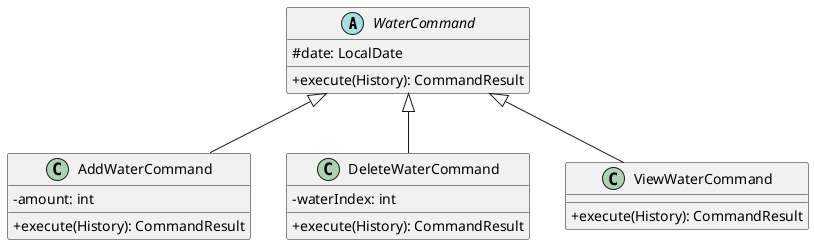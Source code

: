 @startuml

skinparam classAttributeIconSize 0

abstract class WaterCommand {
    # date: LocalDate
    + execute(History): CommandResult
}

class AddWaterCommand {
    - amount: int
    + execute(History): CommandResult
}

class DeleteWaterCommand {
    - waterIndex: int
    + execute(History): CommandResult
}

class ViewWaterCommand {
    + execute(History): CommandResult
}

WaterCommand <|-- AddWaterCommand
WaterCommand <|-- DeleteWaterCommand
WaterCommand <|-- ViewWaterCommand

@enduml
